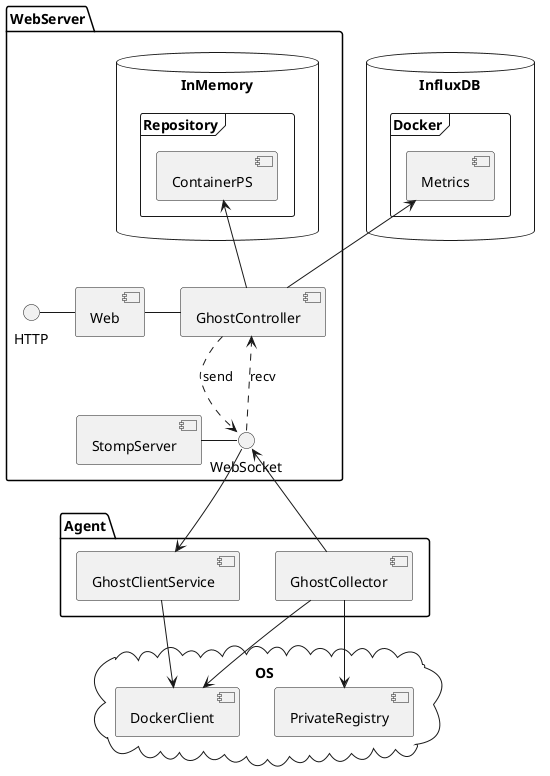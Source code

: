 @startuml

package "WebServer" {
    HTTP - [Web]
    [Web] - [GhostController]
    [StompServer] - WebSocket
    database "InMemory" {
        frame "Repository" {
            [ContainerPS]
        }
    }
    [GhostController] -up-> [ContainerPS]
    [GhostController] ..> WebSocket : send
    WebSocket ..> [GhostController] : recv
}

package "Agent" {
    [GhostCollector] --> WebSocket
    WebSocket --> [GhostClientService]
}

database "InfluxDB" {
    frame "Docker" {
        [Metrics]
    }
}

cloud "OS" {
    [PrivateRegistry]
    [DockerClient]
}

[GhostController] -up-> [Metrics]
[GhostCollector] --> [PrivateRegistry]
[GhostCollector] --> [DockerClient]
[GhostClientService] --> [DockerClient]

@enduml